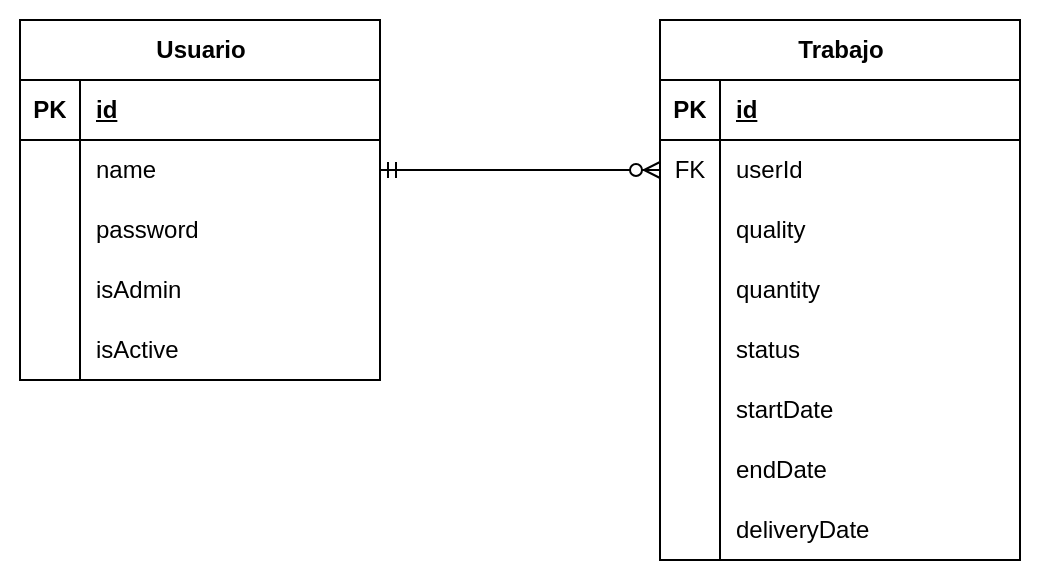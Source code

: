 <mxfile version="22.1.3" type="device">
  <diagram name="Page-1" id="39fPUp5zSJT6BrBcXp-8">
    <mxGraphModel dx="1364" dy="760" grid="1" gridSize="10" guides="1" tooltips="1" connect="1" arrows="1" fold="1" page="1" pageScale="1" pageWidth="850" pageHeight="1100" math="0" shadow="0">
      <root>
        <mxCell id="0" />
        <mxCell id="1" parent="0" />
        <mxCell id="G3nq_EYNlLwuAzGxM-8_-77" value="Usuario" style="shape=table;startSize=30;container=1;collapsible=1;childLayout=tableLayout;fixedRows=1;rowLines=0;fontStyle=1;align=center;resizeLast=1;html=1;" vertex="1" parent="1">
          <mxGeometry x="60" y="240" width="180" height="180" as="geometry" />
        </mxCell>
        <mxCell id="G3nq_EYNlLwuAzGxM-8_-78" value="" style="shape=tableRow;horizontal=0;startSize=0;swimlaneHead=0;swimlaneBody=0;fillColor=none;collapsible=0;dropTarget=0;points=[[0,0.5],[1,0.5]];portConstraint=eastwest;top=0;left=0;right=0;bottom=1;" vertex="1" parent="G3nq_EYNlLwuAzGxM-8_-77">
          <mxGeometry y="30" width="180" height="30" as="geometry" />
        </mxCell>
        <mxCell id="G3nq_EYNlLwuAzGxM-8_-79" value="PK" style="shape=partialRectangle;connectable=0;fillColor=none;top=0;left=0;bottom=0;right=0;fontStyle=1;overflow=hidden;whiteSpace=wrap;html=1;" vertex="1" parent="G3nq_EYNlLwuAzGxM-8_-78">
          <mxGeometry width="30" height="30" as="geometry">
            <mxRectangle width="30" height="30" as="alternateBounds" />
          </mxGeometry>
        </mxCell>
        <mxCell id="G3nq_EYNlLwuAzGxM-8_-80" value="id" style="shape=partialRectangle;connectable=0;fillColor=none;top=0;left=0;bottom=0;right=0;align=left;spacingLeft=6;fontStyle=5;overflow=hidden;whiteSpace=wrap;html=1;" vertex="1" parent="G3nq_EYNlLwuAzGxM-8_-78">
          <mxGeometry x="30" width="150" height="30" as="geometry">
            <mxRectangle width="150" height="30" as="alternateBounds" />
          </mxGeometry>
        </mxCell>
        <mxCell id="G3nq_EYNlLwuAzGxM-8_-81" value="" style="shape=tableRow;horizontal=0;startSize=0;swimlaneHead=0;swimlaneBody=0;fillColor=none;collapsible=0;dropTarget=0;points=[[0,0.5],[1,0.5]];portConstraint=eastwest;top=0;left=0;right=0;bottom=0;" vertex="1" parent="G3nq_EYNlLwuAzGxM-8_-77">
          <mxGeometry y="60" width="180" height="30" as="geometry" />
        </mxCell>
        <mxCell id="G3nq_EYNlLwuAzGxM-8_-82" value="" style="shape=partialRectangle;connectable=0;fillColor=none;top=0;left=0;bottom=0;right=0;editable=1;overflow=hidden;whiteSpace=wrap;html=1;" vertex="1" parent="G3nq_EYNlLwuAzGxM-8_-81">
          <mxGeometry width="30" height="30" as="geometry">
            <mxRectangle width="30" height="30" as="alternateBounds" />
          </mxGeometry>
        </mxCell>
        <mxCell id="G3nq_EYNlLwuAzGxM-8_-83" value="name&lt;span style=&quot;white-space: pre;&quot;&gt;&#x9;&lt;/span&gt;" style="shape=partialRectangle;connectable=0;fillColor=none;top=0;left=0;bottom=0;right=0;align=left;spacingLeft=6;overflow=hidden;whiteSpace=wrap;html=1;" vertex="1" parent="G3nq_EYNlLwuAzGxM-8_-81">
          <mxGeometry x="30" width="150" height="30" as="geometry">
            <mxRectangle width="150" height="30" as="alternateBounds" />
          </mxGeometry>
        </mxCell>
        <mxCell id="G3nq_EYNlLwuAzGxM-8_-84" value="" style="shape=tableRow;horizontal=0;startSize=0;swimlaneHead=0;swimlaneBody=0;fillColor=none;collapsible=0;dropTarget=0;points=[[0,0.5],[1,0.5]];portConstraint=eastwest;top=0;left=0;right=0;bottom=0;" vertex="1" parent="G3nq_EYNlLwuAzGxM-8_-77">
          <mxGeometry y="90" width="180" height="30" as="geometry" />
        </mxCell>
        <mxCell id="G3nq_EYNlLwuAzGxM-8_-85" value="" style="shape=partialRectangle;connectable=0;fillColor=none;top=0;left=0;bottom=0;right=0;editable=1;overflow=hidden;whiteSpace=wrap;html=1;" vertex="1" parent="G3nq_EYNlLwuAzGxM-8_-84">
          <mxGeometry width="30" height="30" as="geometry">
            <mxRectangle width="30" height="30" as="alternateBounds" />
          </mxGeometry>
        </mxCell>
        <mxCell id="G3nq_EYNlLwuAzGxM-8_-86" value="password" style="shape=partialRectangle;connectable=0;fillColor=none;top=0;left=0;bottom=0;right=0;align=left;spacingLeft=6;overflow=hidden;whiteSpace=wrap;html=1;" vertex="1" parent="G3nq_EYNlLwuAzGxM-8_-84">
          <mxGeometry x="30" width="150" height="30" as="geometry">
            <mxRectangle width="150" height="30" as="alternateBounds" />
          </mxGeometry>
        </mxCell>
        <mxCell id="G3nq_EYNlLwuAzGxM-8_-87" value="" style="shape=tableRow;horizontal=0;startSize=0;swimlaneHead=0;swimlaneBody=0;fillColor=none;collapsible=0;dropTarget=0;points=[[0,0.5],[1,0.5]];portConstraint=eastwest;top=0;left=0;right=0;bottom=0;" vertex="1" parent="G3nq_EYNlLwuAzGxM-8_-77">
          <mxGeometry y="120" width="180" height="30" as="geometry" />
        </mxCell>
        <mxCell id="G3nq_EYNlLwuAzGxM-8_-88" value="" style="shape=partialRectangle;connectable=0;fillColor=none;top=0;left=0;bottom=0;right=0;editable=1;overflow=hidden;whiteSpace=wrap;html=1;" vertex="1" parent="G3nq_EYNlLwuAzGxM-8_-87">
          <mxGeometry width="30" height="30" as="geometry">
            <mxRectangle width="30" height="30" as="alternateBounds" />
          </mxGeometry>
        </mxCell>
        <mxCell id="G3nq_EYNlLwuAzGxM-8_-89" value="isAdmin" style="shape=partialRectangle;connectable=0;fillColor=none;top=0;left=0;bottom=0;right=0;align=left;spacingLeft=6;overflow=hidden;whiteSpace=wrap;html=1;" vertex="1" parent="G3nq_EYNlLwuAzGxM-8_-87">
          <mxGeometry x="30" width="150" height="30" as="geometry">
            <mxRectangle width="150" height="30" as="alternateBounds" />
          </mxGeometry>
        </mxCell>
        <mxCell id="G3nq_EYNlLwuAzGxM-8_-105" value="" style="shape=tableRow;horizontal=0;startSize=0;swimlaneHead=0;swimlaneBody=0;fillColor=none;collapsible=0;dropTarget=0;points=[[0,0.5],[1,0.5]];portConstraint=eastwest;top=0;left=0;right=0;bottom=0;" vertex="1" parent="G3nq_EYNlLwuAzGxM-8_-77">
          <mxGeometry y="150" width="180" height="30" as="geometry" />
        </mxCell>
        <mxCell id="G3nq_EYNlLwuAzGxM-8_-106" value="" style="shape=partialRectangle;connectable=0;fillColor=none;top=0;left=0;bottom=0;right=0;editable=1;overflow=hidden;whiteSpace=wrap;html=1;" vertex="1" parent="G3nq_EYNlLwuAzGxM-8_-105">
          <mxGeometry width="30" height="30" as="geometry">
            <mxRectangle width="30" height="30" as="alternateBounds" />
          </mxGeometry>
        </mxCell>
        <mxCell id="G3nq_EYNlLwuAzGxM-8_-107" value="isActive" style="shape=partialRectangle;connectable=0;fillColor=none;top=0;left=0;bottom=0;right=0;align=left;spacingLeft=6;overflow=hidden;whiteSpace=wrap;html=1;" vertex="1" parent="G3nq_EYNlLwuAzGxM-8_-105">
          <mxGeometry x="30" width="150" height="30" as="geometry">
            <mxRectangle width="150" height="30" as="alternateBounds" />
          </mxGeometry>
        </mxCell>
        <mxCell id="G3nq_EYNlLwuAzGxM-8_-90" value="Trabajo" style="shape=table;startSize=30;container=1;collapsible=1;childLayout=tableLayout;fixedRows=1;rowLines=0;fontStyle=1;align=center;resizeLast=1;html=1;" vertex="1" parent="1">
          <mxGeometry x="380" y="240" width="180" height="270" as="geometry" />
        </mxCell>
        <mxCell id="G3nq_EYNlLwuAzGxM-8_-91" value="" style="shape=tableRow;horizontal=0;startSize=0;swimlaneHead=0;swimlaneBody=0;fillColor=none;collapsible=0;dropTarget=0;points=[[0,0.5],[1,0.5]];portConstraint=eastwest;top=0;left=0;right=0;bottom=1;" vertex="1" parent="G3nq_EYNlLwuAzGxM-8_-90">
          <mxGeometry y="30" width="180" height="30" as="geometry" />
        </mxCell>
        <mxCell id="G3nq_EYNlLwuAzGxM-8_-92" value="PK" style="shape=partialRectangle;connectable=0;fillColor=none;top=0;left=0;bottom=0;right=0;fontStyle=1;overflow=hidden;whiteSpace=wrap;html=1;" vertex="1" parent="G3nq_EYNlLwuAzGxM-8_-91">
          <mxGeometry width="30" height="30" as="geometry">
            <mxRectangle width="30" height="30" as="alternateBounds" />
          </mxGeometry>
        </mxCell>
        <mxCell id="G3nq_EYNlLwuAzGxM-8_-93" value="id" style="shape=partialRectangle;connectable=0;fillColor=none;top=0;left=0;bottom=0;right=0;align=left;spacingLeft=6;fontStyle=5;overflow=hidden;whiteSpace=wrap;html=1;" vertex="1" parent="G3nq_EYNlLwuAzGxM-8_-91">
          <mxGeometry x="30" width="150" height="30" as="geometry">
            <mxRectangle width="150" height="30" as="alternateBounds" />
          </mxGeometry>
        </mxCell>
        <mxCell id="G3nq_EYNlLwuAzGxM-8_-94" value="" style="shape=tableRow;horizontal=0;startSize=0;swimlaneHead=0;swimlaneBody=0;fillColor=none;collapsible=0;dropTarget=0;points=[[0,0.5],[1,0.5]];portConstraint=eastwest;top=0;left=0;right=0;bottom=0;" vertex="1" parent="G3nq_EYNlLwuAzGxM-8_-90">
          <mxGeometry y="60" width="180" height="30" as="geometry" />
        </mxCell>
        <mxCell id="G3nq_EYNlLwuAzGxM-8_-95" value="FK" style="shape=partialRectangle;connectable=0;fillColor=none;top=0;left=0;bottom=0;right=0;editable=1;overflow=hidden;whiteSpace=wrap;html=1;" vertex="1" parent="G3nq_EYNlLwuAzGxM-8_-94">
          <mxGeometry width="30" height="30" as="geometry">
            <mxRectangle width="30" height="30" as="alternateBounds" />
          </mxGeometry>
        </mxCell>
        <mxCell id="G3nq_EYNlLwuAzGxM-8_-96" value="userId" style="shape=partialRectangle;connectable=0;fillColor=none;top=0;left=0;bottom=0;right=0;align=left;spacingLeft=6;overflow=hidden;whiteSpace=wrap;html=1;" vertex="1" parent="G3nq_EYNlLwuAzGxM-8_-94">
          <mxGeometry x="30" width="150" height="30" as="geometry">
            <mxRectangle width="150" height="30" as="alternateBounds" />
          </mxGeometry>
        </mxCell>
        <mxCell id="G3nq_EYNlLwuAzGxM-8_-97" value="" style="shape=tableRow;horizontal=0;startSize=0;swimlaneHead=0;swimlaneBody=0;fillColor=none;collapsible=0;dropTarget=0;points=[[0,0.5],[1,0.5]];portConstraint=eastwest;top=0;left=0;right=0;bottom=0;" vertex="1" parent="G3nq_EYNlLwuAzGxM-8_-90">
          <mxGeometry y="90" width="180" height="30" as="geometry" />
        </mxCell>
        <mxCell id="G3nq_EYNlLwuAzGxM-8_-98" value="" style="shape=partialRectangle;connectable=0;fillColor=none;top=0;left=0;bottom=0;right=0;editable=1;overflow=hidden;whiteSpace=wrap;html=1;" vertex="1" parent="G3nq_EYNlLwuAzGxM-8_-97">
          <mxGeometry width="30" height="30" as="geometry">
            <mxRectangle width="30" height="30" as="alternateBounds" />
          </mxGeometry>
        </mxCell>
        <mxCell id="G3nq_EYNlLwuAzGxM-8_-99" value="quality" style="shape=partialRectangle;connectable=0;fillColor=none;top=0;left=0;bottom=0;right=0;align=left;spacingLeft=6;overflow=hidden;whiteSpace=wrap;html=1;" vertex="1" parent="G3nq_EYNlLwuAzGxM-8_-97">
          <mxGeometry x="30" width="150" height="30" as="geometry">
            <mxRectangle width="150" height="30" as="alternateBounds" />
          </mxGeometry>
        </mxCell>
        <mxCell id="G3nq_EYNlLwuAzGxM-8_-100" value="" style="shape=tableRow;horizontal=0;startSize=0;swimlaneHead=0;swimlaneBody=0;fillColor=none;collapsible=0;dropTarget=0;points=[[0,0.5],[1,0.5]];portConstraint=eastwest;top=0;left=0;right=0;bottom=0;" vertex="1" parent="G3nq_EYNlLwuAzGxM-8_-90">
          <mxGeometry y="120" width="180" height="30" as="geometry" />
        </mxCell>
        <mxCell id="G3nq_EYNlLwuAzGxM-8_-101" value="" style="shape=partialRectangle;connectable=0;fillColor=none;top=0;left=0;bottom=0;right=0;editable=1;overflow=hidden;whiteSpace=wrap;html=1;" vertex="1" parent="G3nq_EYNlLwuAzGxM-8_-100">
          <mxGeometry width="30" height="30" as="geometry">
            <mxRectangle width="30" height="30" as="alternateBounds" />
          </mxGeometry>
        </mxCell>
        <mxCell id="G3nq_EYNlLwuAzGxM-8_-102" value="quantity" style="shape=partialRectangle;connectable=0;fillColor=none;top=0;left=0;bottom=0;right=0;align=left;spacingLeft=6;overflow=hidden;whiteSpace=wrap;html=1;" vertex="1" parent="G3nq_EYNlLwuAzGxM-8_-100">
          <mxGeometry x="30" width="150" height="30" as="geometry">
            <mxRectangle width="150" height="30" as="alternateBounds" />
          </mxGeometry>
        </mxCell>
        <mxCell id="G3nq_EYNlLwuAzGxM-8_-108" value="" style="shape=tableRow;horizontal=0;startSize=0;swimlaneHead=0;swimlaneBody=0;fillColor=none;collapsible=0;dropTarget=0;points=[[0,0.5],[1,0.5]];portConstraint=eastwest;top=0;left=0;right=0;bottom=0;" vertex="1" parent="G3nq_EYNlLwuAzGxM-8_-90">
          <mxGeometry y="150" width="180" height="30" as="geometry" />
        </mxCell>
        <mxCell id="G3nq_EYNlLwuAzGxM-8_-109" value="" style="shape=partialRectangle;connectable=0;fillColor=none;top=0;left=0;bottom=0;right=0;editable=1;overflow=hidden;whiteSpace=wrap;html=1;" vertex="1" parent="G3nq_EYNlLwuAzGxM-8_-108">
          <mxGeometry width="30" height="30" as="geometry">
            <mxRectangle width="30" height="30" as="alternateBounds" />
          </mxGeometry>
        </mxCell>
        <mxCell id="G3nq_EYNlLwuAzGxM-8_-110" value="status" style="shape=partialRectangle;connectable=0;fillColor=none;top=0;left=0;bottom=0;right=0;align=left;spacingLeft=6;overflow=hidden;whiteSpace=wrap;html=1;" vertex="1" parent="G3nq_EYNlLwuAzGxM-8_-108">
          <mxGeometry x="30" width="150" height="30" as="geometry">
            <mxRectangle width="150" height="30" as="alternateBounds" />
          </mxGeometry>
        </mxCell>
        <mxCell id="G3nq_EYNlLwuAzGxM-8_-111" value="" style="shape=tableRow;horizontal=0;startSize=0;swimlaneHead=0;swimlaneBody=0;fillColor=none;collapsible=0;dropTarget=0;points=[[0,0.5],[1,0.5]];portConstraint=eastwest;top=0;left=0;right=0;bottom=0;" vertex="1" parent="G3nq_EYNlLwuAzGxM-8_-90">
          <mxGeometry y="180" width="180" height="30" as="geometry" />
        </mxCell>
        <mxCell id="G3nq_EYNlLwuAzGxM-8_-112" value="" style="shape=partialRectangle;connectable=0;fillColor=none;top=0;left=0;bottom=0;right=0;editable=1;overflow=hidden;whiteSpace=wrap;html=1;" vertex="1" parent="G3nq_EYNlLwuAzGxM-8_-111">
          <mxGeometry width="30" height="30" as="geometry">
            <mxRectangle width="30" height="30" as="alternateBounds" />
          </mxGeometry>
        </mxCell>
        <mxCell id="G3nq_EYNlLwuAzGxM-8_-113" value="startDate" style="shape=partialRectangle;connectable=0;fillColor=none;top=0;left=0;bottom=0;right=0;align=left;spacingLeft=6;overflow=hidden;whiteSpace=wrap;html=1;" vertex="1" parent="G3nq_EYNlLwuAzGxM-8_-111">
          <mxGeometry x="30" width="150" height="30" as="geometry">
            <mxRectangle width="150" height="30" as="alternateBounds" />
          </mxGeometry>
        </mxCell>
        <mxCell id="G3nq_EYNlLwuAzGxM-8_-114" value="" style="shape=tableRow;horizontal=0;startSize=0;swimlaneHead=0;swimlaneBody=0;fillColor=none;collapsible=0;dropTarget=0;points=[[0,0.5],[1,0.5]];portConstraint=eastwest;top=0;left=0;right=0;bottom=0;" vertex="1" parent="G3nq_EYNlLwuAzGxM-8_-90">
          <mxGeometry y="210" width="180" height="30" as="geometry" />
        </mxCell>
        <mxCell id="G3nq_EYNlLwuAzGxM-8_-115" value="" style="shape=partialRectangle;connectable=0;fillColor=none;top=0;left=0;bottom=0;right=0;editable=1;overflow=hidden;whiteSpace=wrap;html=1;" vertex="1" parent="G3nq_EYNlLwuAzGxM-8_-114">
          <mxGeometry width="30" height="30" as="geometry">
            <mxRectangle width="30" height="30" as="alternateBounds" />
          </mxGeometry>
        </mxCell>
        <mxCell id="G3nq_EYNlLwuAzGxM-8_-116" value="endDate" style="shape=partialRectangle;connectable=0;fillColor=none;top=0;left=0;bottom=0;right=0;align=left;spacingLeft=6;overflow=hidden;whiteSpace=wrap;html=1;" vertex="1" parent="G3nq_EYNlLwuAzGxM-8_-114">
          <mxGeometry x="30" width="150" height="30" as="geometry">
            <mxRectangle width="150" height="30" as="alternateBounds" />
          </mxGeometry>
        </mxCell>
        <mxCell id="G3nq_EYNlLwuAzGxM-8_-117" value="" style="shape=tableRow;horizontal=0;startSize=0;swimlaneHead=0;swimlaneBody=0;fillColor=none;collapsible=0;dropTarget=0;points=[[0,0.5],[1,0.5]];portConstraint=eastwest;top=0;left=0;right=0;bottom=0;" vertex="1" parent="G3nq_EYNlLwuAzGxM-8_-90">
          <mxGeometry y="240" width="180" height="30" as="geometry" />
        </mxCell>
        <mxCell id="G3nq_EYNlLwuAzGxM-8_-118" value="" style="shape=partialRectangle;connectable=0;fillColor=none;top=0;left=0;bottom=0;right=0;editable=1;overflow=hidden;whiteSpace=wrap;html=1;" vertex="1" parent="G3nq_EYNlLwuAzGxM-8_-117">
          <mxGeometry width="30" height="30" as="geometry">
            <mxRectangle width="30" height="30" as="alternateBounds" />
          </mxGeometry>
        </mxCell>
        <mxCell id="G3nq_EYNlLwuAzGxM-8_-119" value="deliveryDate" style="shape=partialRectangle;connectable=0;fillColor=none;top=0;left=0;bottom=0;right=0;align=left;spacingLeft=6;overflow=hidden;whiteSpace=wrap;html=1;" vertex="1" parent="G3nq_EYNlLwuAzGxM-8_-117">
          <mxGeometry x="30" width="150" height="30" as="geometry">
            <mxRectangle width="150" height="30" as="alternateBounds" />
          </mxGeometry>
        </mxCell>
        <mxCell id="G3nq_EYNlLwuAzGxM-8_-103" value="" style="edgeStyle=entityRelationEdgeStyle;fontSize=12;html=1;endArrow=ERzeroToMany;startArrow=ERmandOne;rounded=0;entryX=0;entryY=0.5;entryDx=0;entryDy=0;exitX=1;exitY=0.5;exitDx=0;exitDy=0;" edge="1" parent="1" source="G3nq_EYNlLwuAzGxM-8_-81" target="G3nq_EYNlLwuAzGxM-8_-94">
          <mxGeometry width="100" height="100" relative="1" as="geometry">
            <mxPoint x="340" y="430" as="sourcePoint" />
            <mxPoint x="440" y="330" as="targetPoint" />
          </mxGeometry>
        </mxCell>
        <mxCell id="G3nq_EYNlLwuAzGxM-8_-120" value="" style="rounded=0;whiteSpace=wrap;html=1;fillColor=none;strokeColor=none;" vertex="1" parent="1">
          <mxGeometry x="50" y="230" width="530" height="290" as="geometry" />
        </mxCell>
      </root>
    </mxGraphModel>
  </diagram>
</mxfile>
